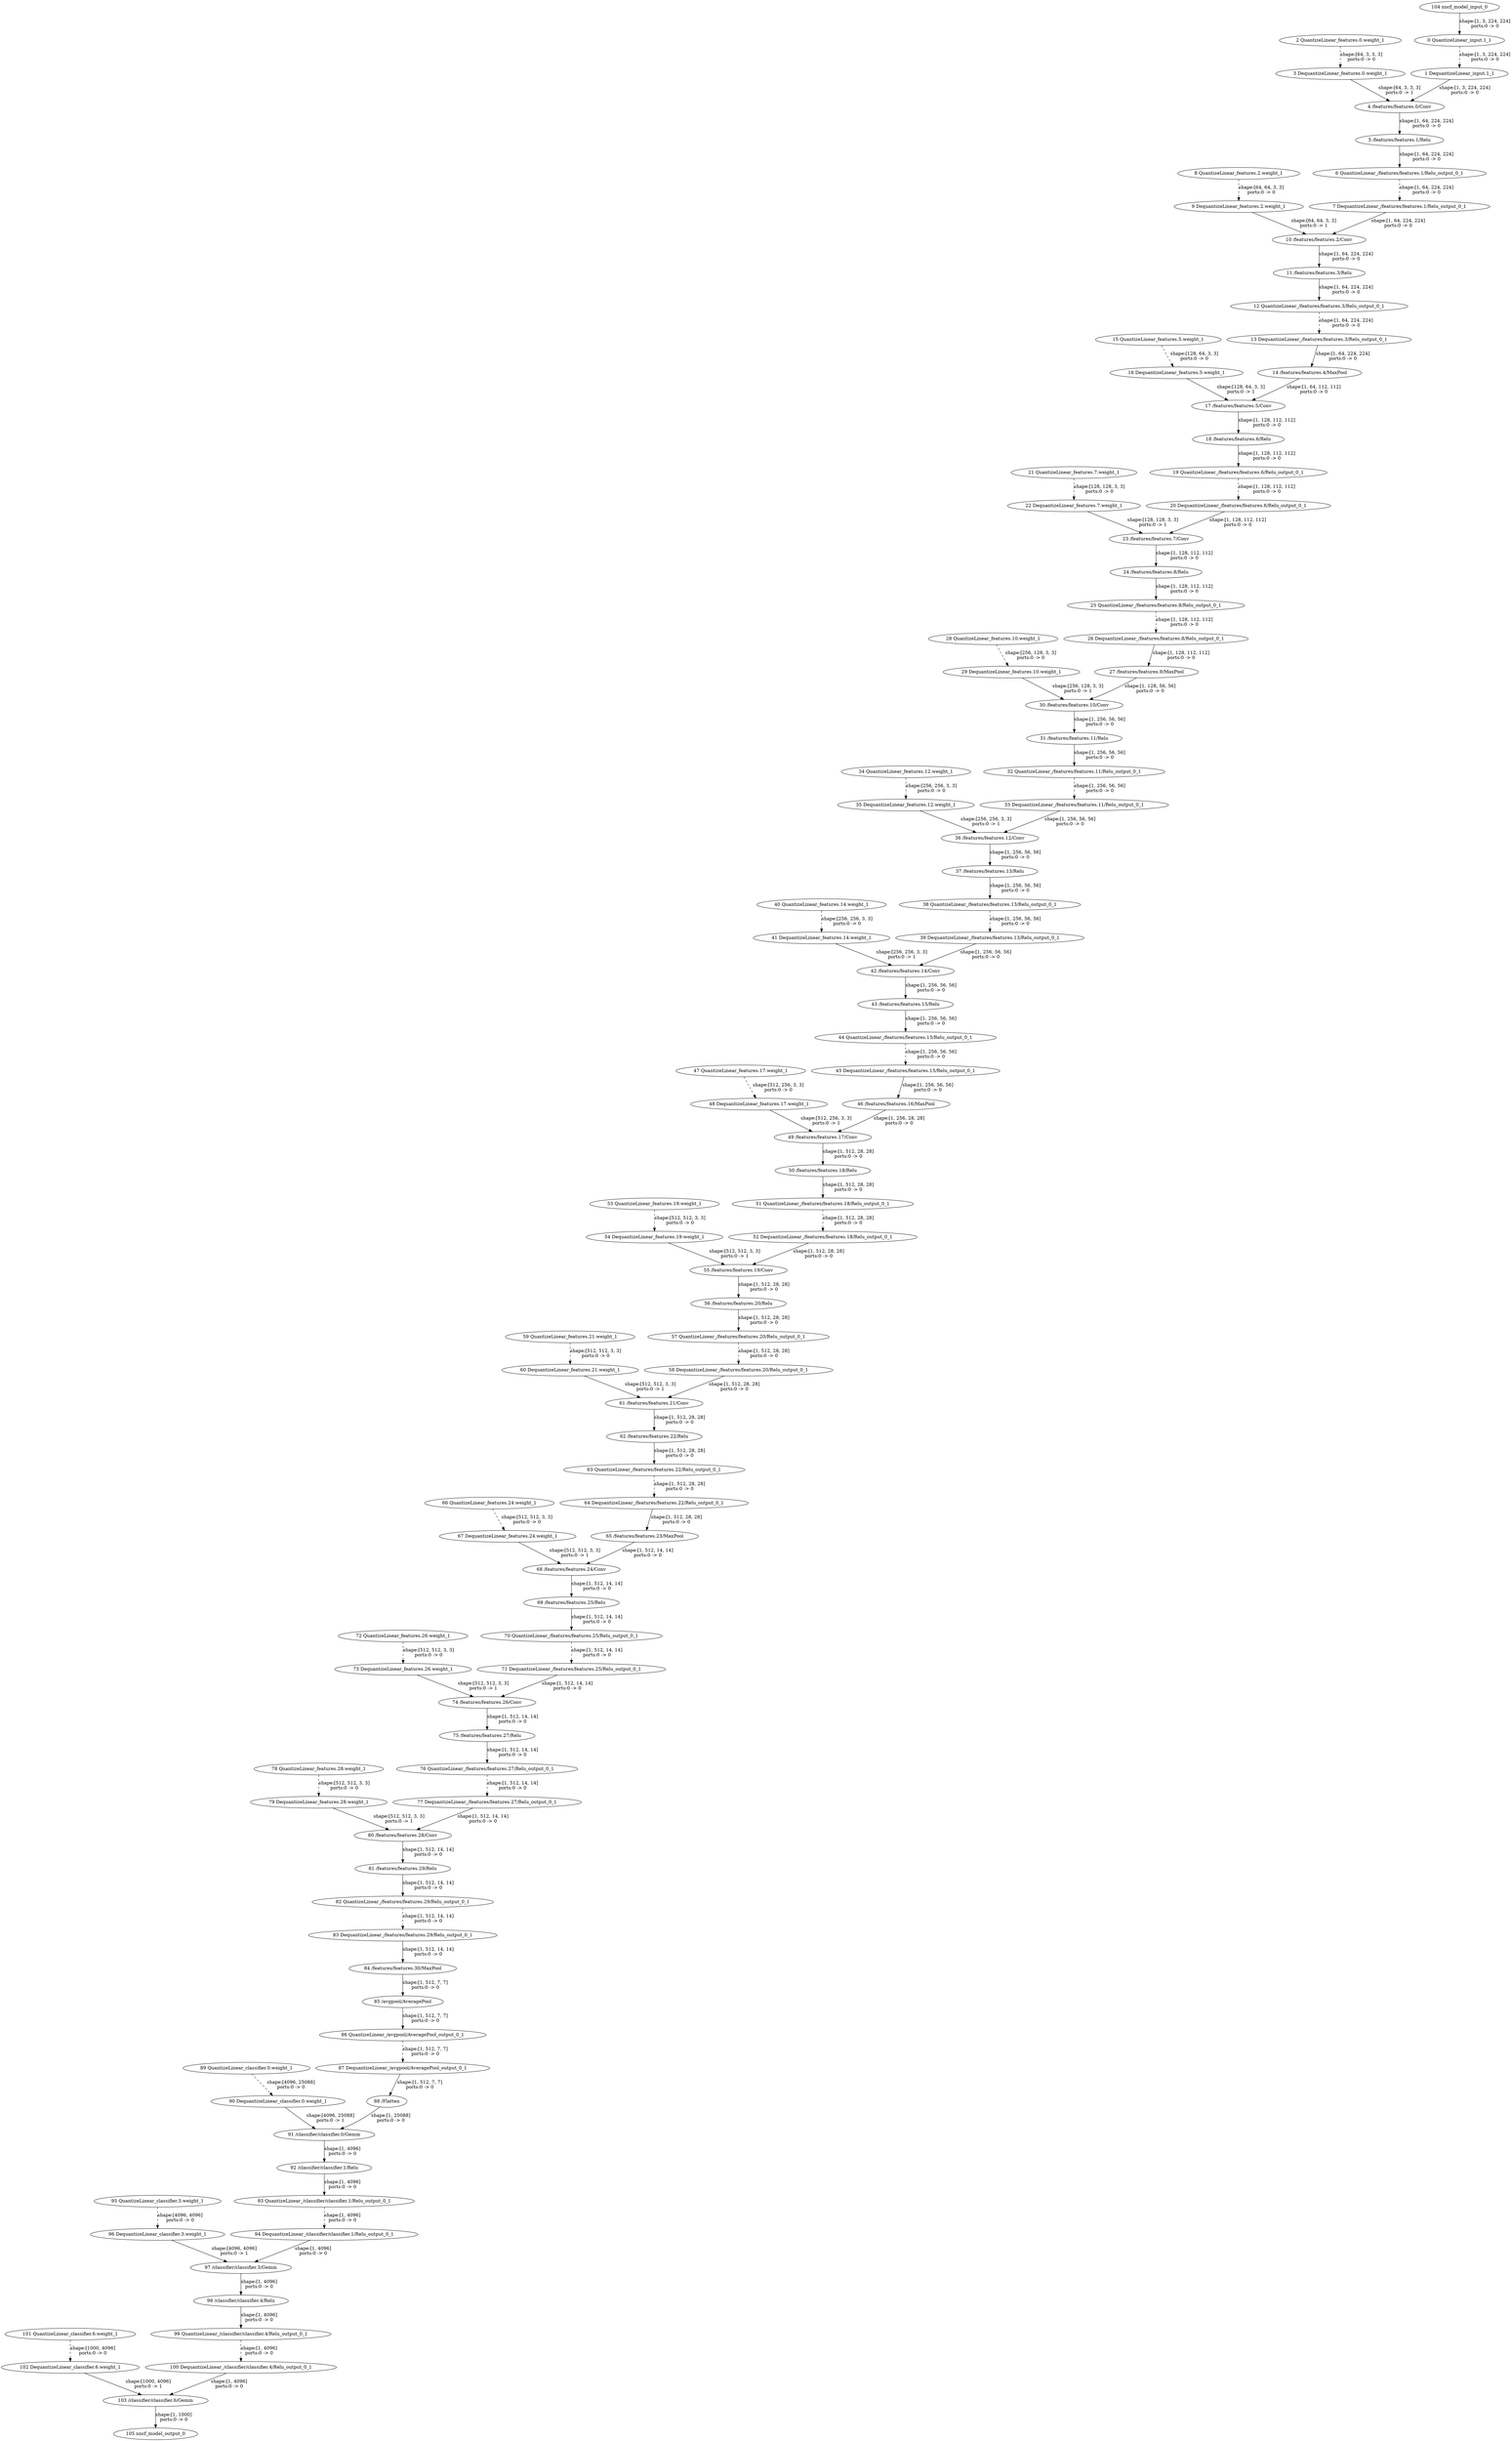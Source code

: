 strict digraph  {
"0 QuantizeLinear_input.1_1" [id=0, type=QuantizeLinear];
"1 DequantizeLinear_input.1_1" [id=1, type=DequantizeLinear];
"2 QuantizeLinear_features.0.weight_1" [id=2, type=QuantizeLinear];
"3 DequantizeLinear_features.0.weight_1" [id=3, type=DequantizeLinear];
"4 /features/features.0/Conv" [id=4, type=Conv];
"5 /features/features.1/Relu" [id=5, type=Relu];
"6 QuantizeLinear_/features/features.1/Relu_output_0_1" [id=6, type=QuantizeLinear];
"7 DequantizeLinear_/features/features.1/Relu_output_0_1" [id=7, type=DequantizeLinear];
"8 QuantizeLinear_features.2.weight_1" [id=8, type=QuantizeLinear];
"9 DequantizeLinear_features.2.weight_1" [id=9, type=DequantizeLinear];
"10 /features/features.2/Conv" [id=10, type=Conv];
"11 /features/features.3/Relu" [id=11, type=Relu];
"12 QuantizeLinear_/features/features.3/Relu_output_0_1" [id=12, type=QuantizeLinear];
"13 DequantizeLinear_/features/features.3/Relu_output_0_1" [id=13, type=DequantizeLinear];
"14 /features/features.4/MaxPool" [id=14, type=MaxPool];
"15 QuantizeLinear_features.5.weight_1" [id=15, type=QuantizeLinear];
"16 DequantizeLinear_features.5.weight_1" [id=16, type=DequantizeLinear];
"17 /features/features.5/Conv" [id=17, type=Conv];
"18 /features/features.6/Relu" [id=18, type=Relu];
"19 QuantizeLinear_/features/features.6/Relu_output_0_1" [id=19, type=QuantizeLinear];
"20 DequantizeLinear_/features/features.6/Relu_output_0_1" [id=20, type=DequantizeLinear];
"21 QuantizeLinear_features.7.weight_1" [id=21, type=QuantizeLinear];
"22 DequantizeLinear_features.7.weight_1" [id=22, type=DequantizeLinear];
"23 /features/features.7/Conv" [id=23, type=Conv];
"24 /features/features.8/Relu" [id=24, type=Relu];
"25 QuantizeLinear_/features/features.8/Relu_output_0_1" [id=25, type=QuantizeLinear];
"26 DequantizeLinear_/features/features.8/Relu_output_0_1" [id=26, type=DequantizeLinear];
"27 /features/features.9/MaxPool" [id=27, type=MaxPool];
"28 QuantizeLinear_features.10.weight_1" [id=28, type=QuantizeLinear];
"29 DequantizeLinear_features.10.weight_1" [id=29, type=DequantizeLinear];
"30 /features/features.10/Conv" [id=30, type=Conv];
"31 /features/features.11/Relu" [id=31, type=Relu];
"32 QuantizeLinear_/features/features.11/Relu_output_0_1" [id=32, type=QuantizeLinear];
"33 DequantizeLinear_/features/features.11/Relu_output_0_1" [id=33, type=DequantizeLinear];
"34 QuantizeLinear_features.12.weight_1" [id=34, type=QuantizeLinear];
"35 DequantizeLinear_features.12.weight_1" [id=35, type=DequantizeLinear];
"36 /features/features.12/Conv" [id=36, type=Conv];
"37 /features/features.13/Relu" [id=37, type=Relu];
"38 QuantizeLinear_/features/features.13/Relu_output_0_1" [id=38, type=QuantizeLinear];
"39 DequantizeLinear_/features/features.13/Relu_output_0_1" [id=39, type=DequantizeLinear];
"40 QuantizeLinear_features.14.weight_1" [id=40, type=QuantizeLinear];
"41 DequantizeLinear_features.14.weight_1" [id=41, type=DequantizeLinear];
"42 /features/features.14/Conv" [id=42, type=Conv];
"43 /features/features.15/Relu" [id=43, type=Relu];
"44 QuantizeLinear_/features/features.15/Relu_output_0_1" [id=44, type=QuantizeLinear];
"45 DequantizeLinear_/features/features.15/Relu_output_0_1" [id=45, type=DequantizeLinear];
"46 /features/features.16/MaxPool" [id=46, type=MaxPool];
"47 QuantizeLinear_features.17.weight_1" [id=47, type=QuantizeLinear];
"48 DequantizeLinear_features.17.weight_1" [id=48, type=DequantizeLinear];
"49 /features/features.17/Conv" [id=49, type=Conv];
"50 /features/features.18/Relu" [id=50, type=Relu];
"51 QuantizeLinear_/features/features.18/Relu_output_0_1" [id=51, type=QuantizeLinear];
"52 DequantizeLinear_/features/features.18/Relu_output_0_1" [id=52, type=DequantizeLinear];
"53 QuantizeLinear_features.19.weight_1" [id=53, type=QuantizeLinear];
"54 DequantizeLinear_features.19.weight_1" [id=54, type=DequantizeLinear];
"55 /features/features.19/Conv" [id=55, type=Conv];
"56 /features/features.20/Relu" [id=56, type=Relu];
"57 QuantizeLinear_/features/features.20/Relu_output_0_1" [id=57, type=QuantizeLinear];
"58 DequantizeLinear_/features/features.20/Relu_output_0_1" [id=58, type=DequantizeLinear];
"59 QuantizeLinear_features.21.weight_1" [id=59, type=QuantizeLinear];
"60 DequantizeLinear_features.21.weight_1" [id=60, type=DequantizeLinear];
"61 /features/features.21/Conv" [id=61, type=Conv];
"62 /features/features.22/Relu" [id=62, type=Relu];
"63 QuantizeLinear_/features/features.22/Relu_output_0_1" [id=63, type=QuantizeLinear];
"64 DequantizeLinear_/features/features.22/Relu_output_0_1" [id=64, type=DequantizeLinear];
"65 /features/features.23/MaxPool" [id=65, type=MaxPool];
"66 QuantizeLinear_features.24.weight_1" [id=66, type=QuantizeLinear];
"67 DequantizeLinear_features.24.weight_1" [id=67, type=DequantizeLinear];
"68 /features/features.24/Conv" [id=68, type=Conv];
"69 /features/features.25/Relu" [id=69, type=Relu];
"70 QuantizeLinear_/features/features.25/Relu_output_0_1" [id=70, type=QuantizeLinear];
"71 DequantizeLinear_/features/features.25/Relu_output_0_1" [id=71, type=DequantizeLinear];
"72 QuantizeLinear_features.26.weight_1" [id=72, type=QuantizeLinear];
"73 DequantizeLinear_features.26.weight_1" [id=73, type=DequantizeLinear];
"74 /features/features.26/Conv" [id=74, type=Conv];
"75 /features/features.27/Relu" [id=75, type=Relu];
"76 QuantizeLinear_/features/features.27/Relu_output_0_1" [id=76, type=QuantizeLinear];
"77 DequantizeLinear_/features/features.27/Relu_output_0_1" [id=77, type=DequantizeLinear];
"78 QuantizeLinear_features.28.weight_1" [id=78, type=QuantizeLinear];
"79 DequantizeLinear_features.28.weight_1" [id=79, type=DequantizeLinear];
"80 /features/features.28/Conv" [id=80, type=Conv];
"81 /features/features.29/Relu" [id=81, type=Relu];
"82 QuantizeLinear_/features/features.29/Relu_output_0_1" [id=82, type=QuantizeLinear];
"83 DequantizeLinear_/features/features.29/Relu_output_0_1" [id=83, type=DequantizeLinear];
"84 /features/features.30/MaxPool" [id=84, type=MaxPool];
"85 /avgpool/AveragePool" [id=85, type=AveragePool];
"86 QuantizeLinear_/avgpool/AveragePool_output_0_1" [id=86, type=QuantizeLinear];
"87 DequantizeLinear_/avgpool/AveragePool_output_0_1" [id=87, type=DequantizeLinear];
"88 /Flatten" [id=88, type=Flatten];
"89 QuantizeLinear_classifier.0.weight_1" [id=89, type=QuantizeLinear];
"90 DequantizeLinear_classifier.0.weight_1" [id=90, type=DequantizeLinear];
"91 /classifier/classifier.0/Gemm" [id=91, type=Gemm];
"92 /classifier/classifier.1/Relu" [id=92, type=Relu];
"93 QuantizeLinear_/classifier/classifier.1/Relu_output_0_1" [id=93, type=QuantizeLinear];
"94 DequantizeLinear_/classifier/classifier.1/Relu_output_0_1" [id=94, type=DequantizeLinear];
"95 QuantizeLinear_classifier.3.weight_1" [id=95, type=QuantizeLinear];
"96 DequantizeLinear_classifier.3.weight_1" [id=96, type=DequantizeLinear];
"97 /classifier/classifier.3/Gemm" [id=97, type=Gemm];
"98 /classifier/classifier.4/Relu" [id=98, type=Relu];
"99 QuantizeLinear_/classifier/classifier.4/Relu_output_0_1" [id=99, type=QuantizeLinear];
"100 DequantizeLinear_/classifier/classifier.4/Relu_output_0_1" [id=100, type=DequantizeLinear];
"101 QuantizeLinear_classifier.6.weight_1" [id=101, type=QuantizeLinear];
"102 DequantizeLinear_classifier.6.weight_1" [id=102, type=DequantizeLinear];
"103 /classifier/classifier.6/Gemm" [id=103, type=Gemm];
"104 nncf_model_input_0" [id=104, type=nncf_model_input];
"105 nncf_model_output_0" [id=105, type=nncf_model_output];
"0 QuantizeLinear_input.1_1" -> "1 DequantizeLinear_input.1_1"  [label="shape:[1, 3, 224, 224]\nports:0 -> 0", style=dashed];
"1 DequantizeLinear_input.1_1" -> "4 /features/features.0/Conv"  [label="shape:[1, 3, 224, 224]\nports:0 -> 0", style=solid];
"2 QuantizeLinear_features.0.weight_1" -> "3 DequantizeLinear_features.0.weight_1"  [label="shape:[64, 3, 3, 3]\nports:0 -> 0", style=dashed];
"3 DequantizeLinear_features.0.weight_1" -> "4 /features/features.0/Conv"  [label="shape:[64, 3, 3, 3]\nports:0 -> 1", style=solid];
"4 /features/features.0/Conv" -> "5 /features/features.1/Relu"  [label="shape:[1, 64, 224, 224]\nports:0 -> 0", style=solid];
"5 /features/features.1/Relu" -> "6 QuantizeLinear_/features/features.1/Relu_output_0_1"  [label="shape:[1, 64, 224, 224]\nports:0 -> 0", style=solid];
"6 QuantizeLinear_/features/features.1/Relu_output_0_1" -> "7 DequantizeLinear_/features/features.1/Relu_output_0_1"  [label="shape:[1, 64, 224, 224]\nports:0 -> 0", style=dashed];
"7 DequantizeLinear_/features/features.1/Relu_output_0_1" -> "10 /features/features.2/Conv"  [label="shape:[1, 64, 224, 224]\nports:0 -> 0", style=solid];
"8 QuantizeLinear_features.2.weight_1" -> "9 DequantizeLinear_features.2.weight_1"  [label="shape:[64, 64, 3, 3]\nports:0 -> 0", style=dashed];
"9 DequantizeLinear_features.2.weight_1" -> "10 /features/features.2/Conv"  [label="shape:[64, 64, 3, 3]\nports:0 -> 1", style=solid];
"10 /features/features.2/Conv" -> "11 /features/features.3/Relu"  [label="shape:[1, 64, 224, 224]\nports:0 -> 0", style=solid];
"11 /features/features.3/Relu" -> "12 QuantizeLinear_/features/features.3/Relu_output_0_1"  [label="shape:[1, 64, 224, 224]\nports:0 -> 0", style=solid];
"12 QuantizeLinear_/features/features.3/Relu_output_0_1" -> "13 DequantizeLinear_/features/features.3/Relu_output_0_1"  [label="shape:[1, 64, 224, 224]\nports:0 -> 0", style=dashed];
"13 DequantizeLinear_/features/features.3/Relu_output_0_1" -> "14 /features/features.4/MaxPool"  [label="shape:[1, 64, 224, 224]\nports:0 -> 0", style=solid];
"14 /features/features.4/MaxPool" -> "17 /features/features.5/Conv"  [label="shape:[1, 64, 112, 112]\nports:0 -> 0", style=solid];
"15 QuantizeLinear_features.5.weight_1" -> "16 DequantizeLinear_features.5.weight_1"  [label="shape:[128, 64, 3, 3]\nports:0 -> 0", style=dashed];
"16 DequantizeLinear_features.5.weight_1" -> "17 /features/features.5/Conv"  [label="shape:[128, 64, 3, 3]\nports:0 -> 1", style=solid];
"17 /features/features.5/Conv" -> "18 /features/features.6/Relu"  [label="shape:[1, 128, 112, 112]\nports:0 -> 0", style=solid];
"18 /features/features.6/Relu" -> "19 QuantizeLinear_/features/features.6/Relu_output_0_1"  [label="shape:[1, 128, 112, 112]\nports:0 -> 0", style=solid];
"19 QuantizeLinear_/features/features.6/Relu_output_0_1" -> "20 DequantizeLinear_/features/features.6/Relu_output_0_1"  [label="shape:[1, 128, 112, 112]\nports:0 -> 0", style=dashed];
"20 DequantizeLinear_/features/features.6/Relu_output_0_1" -> "23 /features/features.7/Conv"  [label="shape:[1, 128, 112, 112]\nports:0 -> 0", style=solid];
"21 QuantizeLinear_features.7.weight_1" -> "22 DequantizeLinear_features.7.weight_1"  [label="shape:[128, 128, 3, 3]\nports:0 -> 0", style=dashed];
"22 DequantizeLinear_features.7.weight_1" -> "23 /features/features.7/Conv"  [label="shape:[128, 128, 3, 3]\nports:0 -> 1", style=solid];
"23 /features/features.7/Conv" -> "24 /features/features.8/Relu"  [label="shape:[1, 128, 112, 112]\nports:0 -> 0", style=solid];
"24 /features/features.8/Relu" -> "25 QuantizeLinear_/features/features.8/Relu_output_0_1"  [label="shape:[1, 128, 112, 112]\nports:0 -> 0", style=solid];
"25 QuantizeLinear_/features/features.8/Relu_output_0_1" -> "26 DequantizeLinear_/features/features.8/Relu_output_0_1"  [label="shape:[1, 128, 112, 112]\nports:0 -> 0", style=dashed];
"26 DequantizeLinear_/features/features.8/Relu_output_0_1" -> "27 /features/features.9/MaxPool"  [label="shape:[1, 128, 112, 112]\nports:0 -> 0", style=solid];
"27 /features/features.9/MaxPool" -> "30 /features/features.10/Conv"  [label="shape:[1, 128, 56, 56]\nports:0 -> 0", style=solid];
"28 QuantizeLinear_features.10.weight_1" -> "29 DequantizeLinear_features.10.weight_1"  [label="shape:[256, 128, 3, 3]\nports:0 -> 0", style=dashed];
"29 DequantizeLinear_features.10.weight_1" -> "30 /features/features.10/Conv"  [label="shape:[256, 128, 3, 3]\nports:0 -> 1", style=solid];
"30 /features/features.10/Conv" -> "31 /features/features.11/Relu"  [label="shape:[1, 256, 56, 56]\nports:0 -> 0", style=solid];
"31 /features/features.11/Relu" -> "32 QuantizeLinear_/features/features.11/Relu_output_0_1"  [label="shape:[1, 256, 56, 56]\nports:0 -> 0", style=solid];
"32 QuantizeLinear_/features/features.11/Relu_output_0_1" -> "33 DequantizeLinear_/features/features.11/Relu_output_0_1"  [label="shape:[1, 256, 56, 56]\nports:0 -> 0", style=dashed];
"33 DequantizeLinear_/features/features.11/Relu_output_0_1" -> "36 /features/features.12/Conv"  [label="shape:[1, 256, 56, 56]\nports:0 -> 0", style=solid];
"34 QuantizeLinear_features.12.weight_1" -> "35 DequantizeLinear_features.12.weight_1"  [label="shape:[256, 256, 3, 3]\nports:0 -> 0", style=dashed];
"35 DequantizeLinear_features.12.weight_1" -> "36 /features/features.12/Conv"  [label="shape:[256, 256, 3, 3]\nports:0 -> 1", style=solid];
"36 /features/features.12/Conv" -> "37 /features/features.13/Relu"  [label="shape:[1, 256, 56, 56]\nports:0 -> 0", style=solid];
"37 /features/features.13/Relu" -> "38 QuantizeLinear_/features/features.13/Relu_output_0_1"  [label="shape:[1, 256, 56, 56]\nports:0 -> 0", style=solid];
"38 QuantizeLinear_/features/features.13/Relu_output_0_1" -> "39 DequantizeLinear_/features/features.13/Relu_output_0_1"  [label="shape:[1, 256, 56, 56]\nports:0 -> 0", style=dashed];
"39 DequantizeLinear_/features/features.13/Relu_output_0_1" -> "42 /features/features.14/Conv"  [label="shape:[1, 256, 56, 56]\nports:0 -> 0", style=solid];
"40 QuantizeLinear_features.14.weight_1" -> "41 DequantizeLinear_features.14.weight_1"  [label="shape:[256, 256, 3, 3]\nports:0 -> 0", style=dashed];
"41 DequantizeLinear_features.14.weight_1" -> "42 /features/features.14/Conv"  [label="shape:[256, 256, 3, 3]\nports:0 -> 1", style=solid];
"42 /features/features.14/Conv" -> "43 /features/features.15/Relu"  [label="shape:[1, 256, 56, 56]\nports:0 -> 0", style=solid];
"43 /features/features.15/Relu" -> "44 QuantizeLinear_/features/features.15/Relu_output_0_1"  [label="shape:[1, 256, 56, 56]\nports:0 -> 0", style=solid];
"44 QuantizeLinear_/features/features.15/Relu_output_0_1" -> "45 DequantizeLinear_/features/features.15/Relu_output_0_1"  [label="shape:[1, 256, 56, 56]\nports:0 -> 0", style=dashed];
"45 DequantizeLinear_/features/features.15/Relu_output_0_1" -> "46 /features/features.16/MaxPool"  [label="shape:[1, 256, 56, 56]\nports:0 -> 0", style=solid];
"46 /features/features.16/MaxPool" -> "49 /features/features.17/Conv"  [label="shape:[1, 256, 28, 28]\nports:0 -> 0", style=solid];
"47 QuantizeLinear_features.17.weight_1" -> "48 DequantizeLinear_features.17.weight_1"  [label="shape:[512, 256, 3, 3]\nports:0 -> 0", style=dashed];
"48 DequantizeLinear_features.17.weight_1" -> "49 /features/features.17/Conv"  [label="shape:[512, 256, 3, 3]\nports:0 -> 1", style=solid];
"49 /features/features.17/Conv" -> "50 /features/features.18/Relu"  [label="shape:[1, 512, 28, 28]\nports:0 -> 0", style=solid];
"50 /features/features.18/Relu" -> "51 QuantizeLinear_/features/features.18/Relu_output_0_1"  [label="shape:[1, 512, 28, 28]\nports:0 -> 0", style=solid];
"51 QuantizeLinear_/features/features.18/Relu_output_0_1" -> "52 DequantizeLinear_/features/features.18/Relu_output_0_1"  [label="shape:[1, 512, 28, 28]\nports:0 -> 0", style=dashed];
"52 DequantizeLinear_/features/features.18/Relu_output_0_1" -> "55 /features/features.19/Conv"  [label="shape:[1, 512, 28, 28]\nports:0 -> 0", style=solid];
"53 QuantizeLinear_features.19.weight_1" -> "54 DequantizeLinear_features.19.weight_1"  [label="shape:[512, 512, 3, 3]\nports:0 -> 0", style=dashed];
"54 DequantizeLinear_features.19.weight_1" -> "55 /features/features.19/Conv"  [label="shape:[512, 512, 3, 3]\nports:0 -> 1", style=solid];
"55 /features/features.19/Conv" -> "56 /features/features.20/Relu"  [label="shape:[1, 512, 28, 28]\nports:0 -> 0", style=solid];
"56 /features/features.20/Relu" -> "57 QuantizeLinear_/features/features.20/Relu_output_0_1"  [label="shape:[1, 512, 28, 28]\nports:0 -> 0", style=solid];
"57 QuantizeLinear_/features/features.20/Relu_output_0_1" -> "58 DequantizeLinear_/features/features.20/Relu_output_0_1"  [label="shape:[1, 512, 28, 28]\nports:0 -> 0", style=dashed];
"58 DequantizeLinear_/features/features.20/Relu_output_0_1" -> "61 /features/features.21/Conv"  [label="shape:[1, 512, 28, 28]\nports:0 -> 0", style=solid];
"59 QuantizeLinear_features.21.weight_1" -> "60 DequantizeLinear_features.21.weight_1"  [label="shape:[512, 512, 3, 3]\nports:0 -> 0", style=dashed];
"60 DequantizeLinear_features.21.weight_1" -> "61 /features/features.21/Conv"  [label="shape:[512, 512, 3, 3]\nports:0 -> 1", style=solid];
"61 /features/features.21/Conv" -> "62 /features/features.22/Relu"  [label="shape:[1, 512, 28, 28]\nports:0 -> 0", style=solid];
"62 /features/features.22/Relu" -> "63 QuantizeLinear_/features/features.22/Relu_output_0_1"  [label="shape:[1, 512, 28, 28]\nports:0 -> 0", style=solid];
"63 QuantizeLinear_/features/features.22/Relu_output_0_1" -> "64 DequantizeLinear_/features/features.22/Relu_output_0_1"  [label="shape:[1, 512, 28, 28]\nports:0 -> 0", style=dashed];
"64 DequantizeLinear_/features/features.22/Relu_output_0_1" -> "65 /features/features.23/MaxPool"  [label="shape:[1, 512, 28, 28]\nports:0 -> 0", style=solid];
"65 /features/features.23/MaxPool" -> "68 /features/features.24/Conv"  [label="shape:[1, 512, 14, 14]\nports:0 -> 0", style=solid];
"66 QuantizeLinear_features.24.weight_1" -> "67 DequantizeLinear_features.24.weight_1"  [label="shape:[512, 512, 3, 3]\nports:0 -> 0", style=dashed];
"67 DequantizeLinear_features.24.weight_1" -> "68 /features/features.24/Conv"  [label="shape:[512, 512, 3, 3]\nports:0 -> 1", style=solid];
"68 /features/features.24/Conv" -> "69 /features/features.25/Relu"  [label="shape:[1, 512, 14, 14]\nports:0 -> 0", style=solid];
"69 /features/features.25/Relu" -> "70 QuantizeLinear_/features/features.25/Relu_output_0_1"  [label="shape:[1, 512, 14, 14]\nports:0 -> 0", style=solid];
"70 QuantizeLinear_/features/features.25/Relu_output_0_1" -> "71 DequantizeLinear_/features/features.25/Relu_output_0_1"  [label="shape:[1, 512, 14, 14]\nports:0 -> 0", style=dashed];
"71 DequantizeLinear_/features/features.25/Relu_output_0_1" -> "74 /features/features.26/Conv"  [label="shape:[1, 512, 14, 14]\nports:0 -> 0", style=solid];
"72 QuantizeLinear_features.26.weight_1" -> "73 DequantizeLinear_features.26.weight_1"  [label="shape:[512, 512, 3, 3]\nports:0 -> 0", style=dashed];
"73 DequantizeLinear_features.26.weight_1" -> "74 /features/features.26/Conv"  [label="shape:[512, 512, 3, 3]\nports:0 -> 1", style=solid];
"74 /features/features.26/Conv" -> "75 /features/features.27/Relu"  [label="shape:[1, 512, 14, 14]\nports:0 -> 0", style=solid];
"75 /features/features.27/Relu" -> "76 QuantizeLinear_/features/features.27/Relu_output_0_1"  [label="shape:[1, 512, 14, 14]\nports:0 -> 0", style=solid];
"76 QuantizeLinear_/features/features.27/Relu_output_0_1" -> "77 DequantizeLinear_/features/features.27/Relu_output_0_1"  [label="shape:[1, 512, 14, 14]\nports:0 -> 0", style=dashed];
"77 DequantizeLinear_/features/features.27/Relu_output_0_1" -> "80 /features/features.28/Conv"  [label="shape:[1, 512, 14, 14]\nports:0 -> 0", style=solid];
"78 QuantizeLinear_features.28.weight_1" -> "79 DequantizeLinear_features.28.weight_1"  [label="shape:[512, 512, 3, 3]\nports:0 -> 0", style=dashed];
"79 DequantizeLinear_features.28.weight_1" -> "80 /features/features.28/Conv"  [label="shape:[512, 512, 3, 3]\nports:0 -> 1", style=solid];
"80 /features/features.28/Conv" -> "81 /features/features.29/Relu"  [label="shape:[1, 512, 14, 14]\nports:0 -> 0", style=solid];
"81 /features/features.29/Relu" -> "82 QuantizeLinear_/features/features.29/Relu_output_0_1"  [label="shape:[1, 512, 14, 14]\nports:0 -> 0", style=solid];
"82 QuantizeLinear_/features/features.29/Relu_output_0_1" -> "83 DequantizeLinear_/features/features.29/Relu_output_0_1"  [label="shape:[1, 512, 14, 14]\nports:0 -> 0", style=dashed];
"83 DequantizeLinear_/features/features.29/Relu_output_0_1" -> "84 /features/features.30/MaxPool"  [label="shape:[1, 512, 14, 14]\nports:0 -> 0", style=solid];
"84 /features/features.30/MaxPool" -> "85 /avgpool/AveragePool"  [label="shape:[1, 512, 7, 7]\nports:0 -> 0", style=solid];
"85 /avgpool/AveragePool" -> "86 QuantizeLinear_/avgpool/AveragePool_output_0_1"  [label="shape:[1, 512, 7, 7]\nports:0 -> 0", style=solid];
"86 QuantizeLinear_/avgpool/AveragePool_output_0_1" -> "87 DequantizeLinear_/avgpool/AveragePool_output_0_1"  [label="shape:[1, 512, 7, 7]\nports:0 -> 0", style=dashed];
"87 DequantizeLinear_/avgpool/AveragePool_output_0_1" -> "88 /Flatten"  [label="shape:[1, 512, 7, 7]\nports:0 -> 0", style=solid];
"88 /Flatten" -> "91 /classifier/classifier.0/Gemm"  [label="shape:[1, 25088]\nports:0 -> 0", style=solid];
"89 QuantizeLinear_classifier.0.weight_1" -> "90 DequantizeLinear_classifier.0.weight_1"  [label="shape:[4096, 25088]\nports:0 -> 0", style=dashed];
"90 DequantizeLinear_classifier.0.weight_1" -> "91 /classifier/classifier.0/Gemm"  [label="shape:[4096, 25088]\nports:0 -> 1", style=solid];
"91 /classifier/classifier.0/Gemm" -> "92 /classifier/classifier.1/Relu"  [label="shape:[1, 4096]\nports:0 -> 0", style=solid];
"92 /classifier/classifier.1/Relu" -> "93 QuantizeLinear_/classifier/classifier.1/Relu_output_0_1"  [label="shape:[1, 4096]\nports:0 -> 0", style=solid];
"93 QuantizeLinear_/classifier/classifier.1/Relu_output_0_1" -> "94 DequantizeLinear_/classifier/classifier.1/Relu_output_0_1"  [label="shape:[1, 4096]\nports:0 -> 0", style=dashed];
"94 DequantizeLinear_/classifier/classifier.1/Relu_output_0_1" -> "97 /classifier/classifier.3/Gemm"  [label="shape:[1, 4096]\nports:0 -> 0", style=solid];
"95 QuantizeLinear_classifier.3.weight_1" -> "96 DequantizeLinear_classifier.3.weight_1"  [label="shape:[4096, 4096]\nports:0 -> 0", style=dashed];
"96 DequantizeLinear_classifier.3.weight_1" -> "97 /classifier/classifier.3/Gemm"  [label="shape:[4096, 4096]\nports:0 -> 1", style=solid];
"97 /classifier/classifier.3/Gemm" -> "98 /classifier/classifier.4/Relu"  [label="shape:[1, 4096]\nports:0 -> 0", style=solid];
"98 /classifier/classifier.4/Relu" -> "99 QuantizeLinear_/classifier/classifier.4/Relu_output_0_1"  [label="shape:[1, 4096]\nports:0 -> 0", style=solid];
"99 QuantizeLinear_/classifier/classifier.4/Relu_output_0_1" -> "100 DequantizeLinear_/classifier/classifier.4/Relu_output_0_1"  [label="shape:[1, 4096]\nports:0 -> 0", style=dashed];
"100 DequantizeLinear_/classifier/classifier.4/Relu_output_0_1" -> "103 /classifier/classifier.6/Gemm"  [label="shape:[1, 4096]\nports:0 -> 0", style=solid];
"101 QuantizeLinear_classifier.6.weight_1" -> "102 DequantizeLinear_classifier.6.weight_1"  [label="shape:[1000, 4096]\nports:0 -> 0", style=dashed];
"102 DequantizeLinear_classifier.6.weight_1" -> "103 /classifier/classifier.6/Gemm"  [label="shape:[1000, 4096]\nports:0 -> 1", style=solid];
"103 /classifier/classifier.6/Gemm" -> "105 nncf_model_output_0"  [label="shape:[1, 1000]\nports:0 -> 0", style=solid];
"104 nncf_model_input_0" -> "0 QuantizeLinear_input.1_1"  [label="shape:[1, 3, 224, 224]\nports:0 -> 0", style=solid];
}
